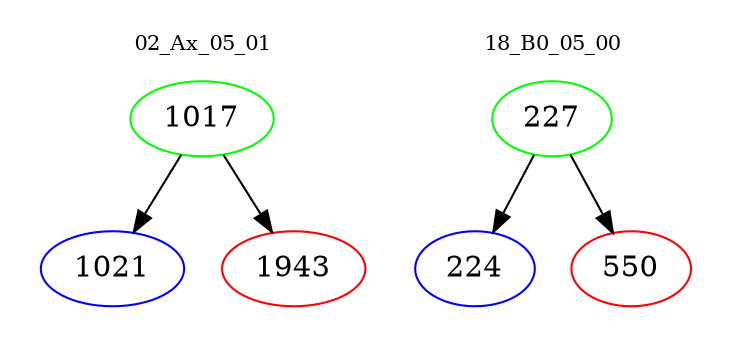 digraph{
subgraph cluster_0 {
color = white
label = "02_Ax_05_01";
fontsize=10;
T0_1017 [label="1017", color="green"]
T0_1017 -> T0_1021 [color="black"]
T0_1021 [label="1021", color="blue"]
T0_1017 -> T0_1943 [color="black"]
T0_1943 [label="1943", color="red"]
}
subgraph cluster_1 {
color = white
label = "18_B0_05_00";
fontsize=10;
T1_227 [label="227", color="green"]
T1_227 -> T1_224 [color="black"]
T1_224 [label="224", color="blue"]
T1_227 -> T1_550 [color="black"]
T1_550 [label="550", color="red"]
}
}
